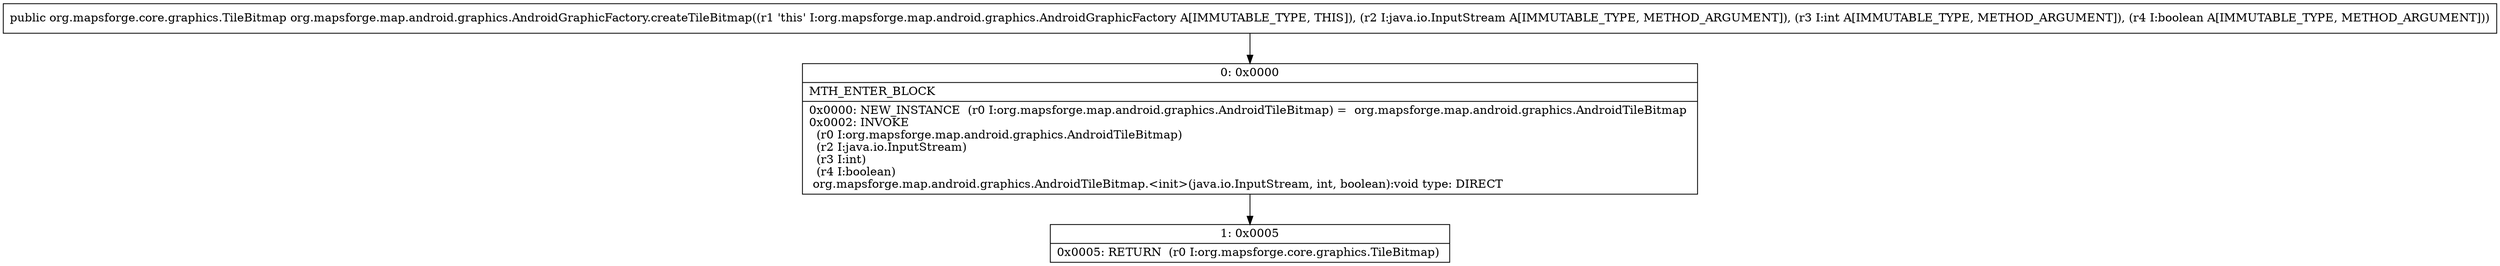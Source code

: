 digraph "CFG fororg.mapsforge.map.android.graphics.AndroidGraphicFactory.createTileBitmap(Ljava\/io\/InputStream;IZ)Lorg\/mapsforge\/core\/graphics\/TileBitmap;" {
Node_0 [shape=record,label="{0\:\ 0x0000|MTH_ENTER_BLOCK\l|0x0000: NEW_INSTANCE  (r0 I:org.mapsforge.map.android.graphics.AndroidTileBitmap) =  org.mapsforge.map.android.graphics.AndroidTileBitmap \l0x0002: INVOKE  \l  (r0 I:org.mapsforge.map.android.graphics.AndroidTileBitmap)\l  (r2 I:java.io.InputStream)\l  (r3 I:int)\l  (r4 I:boolean)\l org.mapsforge.map.android.graphics.AndroidTileBitmap.\<init\>(java.io.InputStream, int, boolean):void type: DIRECT \l}"];
Node_1 [shape=record,label="{1\:\ 0x0005|0x0005: RETURN  (r0 I:org.mapsforge.core.graphics.TileBitmap) \l}"];
MethodNode[shape=record,label="{public org.mapsforge.core.graphics.TileBitmap org.mapsforge.map.android.graphics.AndroidGraphicFactory.createTileBitmap((r1 'this' I:org.mapsforge.map.android.graphics.AndroidGraphicFactory A[IMMUTABLE_TYPE, THIS]), (r2 I:java.io.InputStream A[IMMUTABLE_TYPE, METHOD_ARGUMENT]), (r3 I:int A[IMMUTABLE_TYPE, METHOD_ARGUMENT]), (r4 I:boolean A[IMMUTABLE_TYPE, METHOD_ARGUMENT])) }"];
MethodNode -> Node_0;
Node_0 -> Node_1;
}

